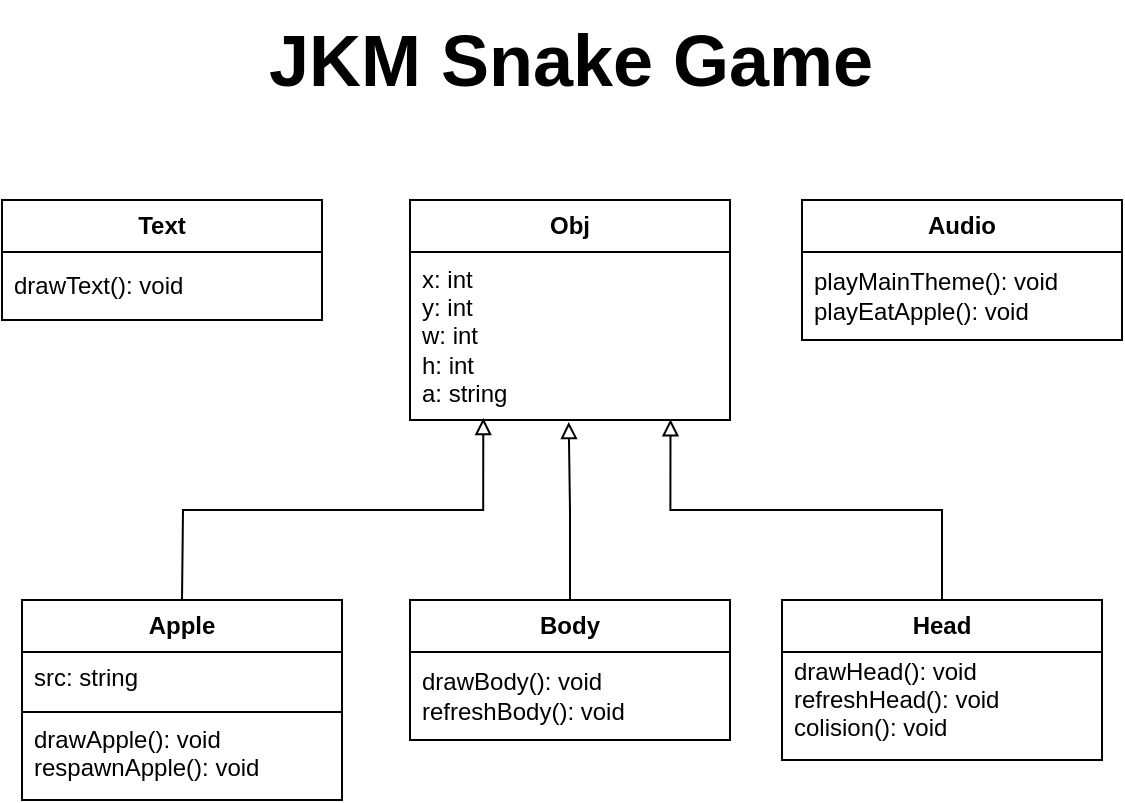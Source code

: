 <mxfile version="24.0.5" type="device">
  <diagram name="Página-1" id="snx0YpBr6MKP5n9HAAY5">
    <mxGraphModel dx="1354" dy="668" grid="1" gridSize="10" guides="1" tooltips="1" connect="1" arrows="1" fold="1" page="1" pageScale="1" pageWidth="827" pageHeight="1169" math="0" shadow="0">
      <root>
        <mxCell id="0" />
        <mxCell id="1" parent="0" />
        <mxCell id="O1kkgdQx-6lh8aL8HpDs-1" value="Obj" style="swimlane;fontStyle=1;align=center;verticalAlign=middle;childLayout=stackLayout;horizontal=1;startSize=26;horizontalStack=0;resizeParent=1;resizeParentMax=0;resizeLast=0;collapsible=1;marginBottom=0;whiteSpace=wrap;html=1;" vertex="1" parent="1">
          <mxGeometry x="364" y="150" width="160" height="110" as="geometry" />
        </mxCell>
        <mxCell id="O1kkgdQx-6lh8aL8HpDs-2" value="x: int&lt;div&gt;y: int&lt;/div&gt;&lt;div&gt;w: int&lt;/div&gt;&lt;div&gt;h: int&lt;/div&gt;&lt;div&gt;a: string&lt;/div&gt;" style="text;strokeColor=none;fillColor=none;align=left;verticalAlign=middle;spacingLeft=4;spacingRight=4;overflow=hidden;rotatable=0;points=[[0,0.5],[1,0.5]];portConstraint=eastwest;whiteSpace=wrap;html=1;" vertex="1" parent="O1kkgdQx-6lh8aL8HpDs-1">
          <mxGeometry y="26" width="160" height="84" as="geometry" />
        </mxCell>
        <mxCell id="O1kkgdQx-6lh8aL8HpDs-6" value="Head" style="swimlane;fontStyle=1;align=center;verticalAlign=middle;childLayout=stackLayout;horizontal=1;startSize=26;horizontalStack=0;resizeParent=1;resizeParentMax=0;resizeLast=0;collapsible=1;marginBottom=0;whiteSpace=wrap;html=1;" vertex="1" parent="1">
          <mxGeometry x="550" y="350" width="160" height="80" as="geometry" />
        </mxCell>
        <mxCell id="O1kkgdQx-6lh8aL8HpDs-7" value="drawHead(): void&lt;div&gt;refreshHead(): void&lt;/div&gt;&lt;div&gt;colision(): void&lt;/div&gt;&lt;div&gt;&lt;br&gt;&lt;/div&gt;" style="text;strokeColor=none;fillColor=none;align=left;verticalAlign=middle;spacingLeft=4;spacingRight=4;overflow=hidden;rotatable=0;points=[[0,0.5],[1,0.5]];portConstraint=eastwest;whiteSpace=wrap;html=1;" vertex="1" parent="O1kkgdQx-6lh8aL8HpDs-6">
          <mxGeometry y="26" width="160" height="54" as="geometry" />
        </mxCell>
        <mxCell id="O1kkgdQx-6lh8aL8HpDs-8" value="Body" style="swimlane;fontStyle=1;align=center;verticalAlign=middle;childLayout=stackLayout;horizontal=1;startSize=26;horizontalStack=0;resizeParent=1;resizeParentMax=0;resizeLast=0;collapsible=1;marginBottom=0;whiteSpace=wrap;html=1;" vertex="1" parent="1">
          <mxGeometry x="364" y="350" width="160" height="70" as="geometry" />
        </mxCell>
        <mxCell id="O1kkgdQx-6lh8aL8HpDs-9" value="drawBody(): void&lt;div&gt;refreshBody(): void&lt;/div&gt;" style="text;strokeColor=none;fillColor=none;align=left;verticalAlign=middle;spacingLeft=4;spacingRight=4;overflow=hidden;rotatable=0;points=[[0,0.5],[1,0.5]];portConstraint=eastwest;whiteSpace=wrap;html=1;" vertex="1" parent="O1kkgdQx-6lh8aL8HpDs-8">
          <mxGeometry y="26" width="160" height="44" as="geometry" />
        </mxCell>
        <mxCell id="O1kkgdQx-6lh8aL8HpDs-13" style="edgeStyle=orthogonalEdgeStyle;rounded=0;orthogonalLoop=1;jettySize=auto;html=1;exitX=0.5;exitY=0;exitDx=0;exitDy=0;entryX=0.229;entryY=0.988;entryDx=0;entryDy=0;entryPerimeter=0;endArrow=block;endFill=0;verticalAlign=middle;" edge="1" parent="1" target="O1kkgdQx-6lh8aL8HpDs-2">
          <mxGeometry relative="1" as="geometry">
            <mxPoint x="250" y="350" as="sourcePoint" />
          </mxGeometry>
        </mxCell>
        <mxCell id="O1kkgdQx-6lh8aL8HpDs-14" style="edgeStyle=orthogonalEdgeStyle;rounded=0;orthogonalLoop=1;jettySize=auto;html=1;exitX=0.5;exitY=0;exitDx=0;exitDy=0;entryX=0.496;entryY=1.012;entryDx=0;entryDy=0;entryPerimeter=0;endArrow=block;endFill=0;verticalAlign=middle;" edge="1" parent="1" source="O1kkgdQx-6lh8aL8HpDs-8" target="O1kkgdQx-6lh8aL8HpDs-2">
          <mxGeometry relative="1" as="geometry" />
        </mxCell>
        <mxCell id="O1kkgdQx-6lh8aL8HpDs-15" style="edgeStyle=orthogonalEdgeStyle;rounded=0;orthogonalLoop=1;jettySize=auto;html=1;entryX=0.814;entryY=0.996;entryDx=0;entryDy=0;entryPerimeter=0;endArrow=block;endFill=0;verticalAlign=middle;" edge="1" parent="1" source="O1kkgdQx-6lh8aL8HpDs-6" target="O1kkgdQx-6lh8aL8HpDs-2">
          <mxGeometry relative="1" as="geometry" />
        </mxCell>
        <mxCell id="O1kkgdQx-6lh8aL8HpDs-18" value="Text" style="swimlane;fontStyle=1;align=center;verticalAlign=middle;childLayout=stackLayout;horizontal=1;startSize=26;horizontalStack=0;resizeParent=1;resizeParentMax=0;resizeLast=0;collapsible=1;marginBottom=0;whiteSpace=wrap;html=1;" vertex="1" parent="1">
          <mxGeometry x="160" y="150" width="160" height="60" as="geometry" />
        </mxCell>
        <mxCell id="O1kkgdQx-6lh8aL8HpDs-19" value="drawText(): void" style="text;strokeColor=none;fillColor=none;align=left;verticalAlign=middle;spacingLeft=4;spacingRight=4;overflow=hidden;rotatable=0;points=[[0,0.5],[1,0.5]];portConstraint=eastwest;whiteSpace=wrap;html=1;" vertex="1" parent="O1kkgdQx-6lh8aL8HpDs-18">
          <mxGeometry y="26" width="160" height="34" as="geometry" />
        </mxCell>
        <mxCell id="O1kkgdQx-6lh8aL8HpDs-20" value="&lt;div&gt;Audio&lt;/div&gt;" style="swimlane;fontStyle=1;align=center;verticalAlign=middle;childLayout=stackLayout;horizontal=1;startSize=26;horizontalStack=0;resizeParent=1;resizeParentMax=0;resizeLast=0;collapsible=1;marginBottom=0;whiteSpace=wrap;html=1;" vertex="1" parent="1">
          <mxGeometry x="560" y="150" width="160" height="70" as="geometry" />
        </mxCell>
        <mxCell id="O1kkgdQx-6lh8aL8HpDs-21" value="playMainTheme(): void&lt;div&gt;&lt;div&gt;playEatApple(): void&lt;/div&gt;&lt;/div&gt;" style="text;strokeColor=none;fillColor=none;align=left;verticalAlign=middle;spacingLeft=4;spacingRight=4;overflow=hidden;rotatable=0;points=[[0,0.5],[1,0.5]];portConstraint=eastwest;whiteSpace=wrap;html=1;" vertex="1" parent="O1kkgdQx-6lh8aL8HpDs-20">
          <mxGeometry y="26" width="160" height="44" as="geometry" />
        </mxCell>
        <mxCell id="O1kkgdQx-6lh8aL8HpDs-26" value="Apple" style="swimlane;fontStyle=1;align=center;verticalAlign=middle;childLayout=stackLayout;horizontal=1;startSize=26;horizontalStack=0;resizeParent=1;resizeParentMax=0;resizeLast=0;collapsible=1;marginBottom=0;whiteSpace=wrap;html=1;" vertex="1" parent="1">
          <mxGeometry x="170" y="350" width="160" height="100" as="geometry" />
        </mxCell>
        <mxCell id="O1kkgdQx-6lh8aL8HpDs-27" value="&lt;div&gt;src: string&lt;/div&gt;" style="text;strokeColor=none;fillColor=none;align=left;verticalAlign=middle;spacingLeft=4;spacingRight=4;overflow=hidden;rotatable=0;points=[[0,0.5],[1,0.5]];portConstraint=eastwest;whiteSpace=wrap;html=1;" vertex="1" parent="O1kkgdQx-6lh8aL8HpDs-26">
          <mxGeometry y="26" width="160" height="26" as="geometry" />
        </mxCell>
        <mxCell id="O1kkgdQx-6lh8aL8HpDs-28" value="" style="line;strokeWidth=1;fillColor=none;align=left;verticalAlign=middle;spacingTop=-1;spacingLeft=3;spacingRight=3;rotatable=0;labelPosition=right;points=[];portConstraint=eastwest;strokeColor=inherit;" vertex="1" parent="O1kkgdQx-6lh8aL8HpDs-26">
          <mxGeometry y="52" width="160" height="8" as="geometry" />
        </mxCell>
        <mxCell id="O1kkgdQx-6lh8aL8HpDs-29" value="drawApple(): void&lt;div&gt;respawnApple(): void&lt;/div&gt;&lt;div&gt;&lt;br&gt;&lt;/div&gt;" style="text;strokeColor=none;fillColor=none;align=left;verticalAlign=middle;spacingLeft=4;spacingRight=4;overflow=hidden;rotatable=0;points=[[0,0.5],[1,0.5]];portConstraint=eastwest;whiteSpace=wrap;html=1;" vertex="1" parent="O1kkgdQx-6lh8aL8HpDs-26">
          <mxGeometry y="60" width="160" height="40" as="geometry" />
        </mxCell>
        <mxCell id="O1kkgdQx-6lh8aL8HpDs-31" value="&lt;b style=&quot;font-size: 36px;&quot;&gt;&lt;font style=&quot;font-size: 36px;&quot;&gt;JKM Snake Game&lt;/font&gt;&lt;/b&gt;" style="text;html=1;align=center;verticalAlign=middle;resizable=0;points=[];autosize=1;strokeColor=none;fillColor=none;fontSize=36;" vertex="1" parent="1">
          <mxGeometry x="279" y="50" width="330" height="60" as="geometry" />
        </mxCell>
      </root>
    </mxGraphModel>
  </diagram>
</mxfile>

